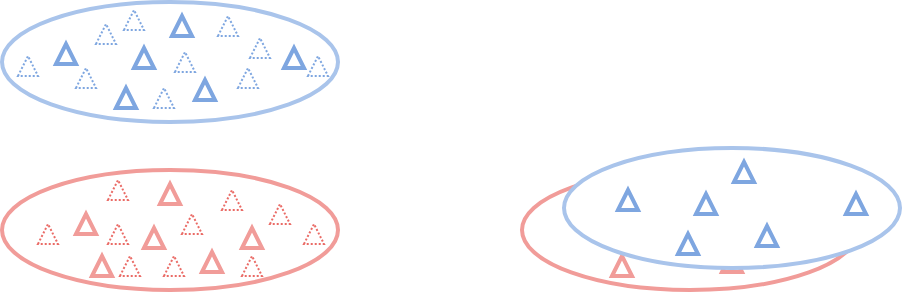 <mxfile version="15.7.3" type="github">
  <diagram id="XLh6PeHuTJk1JMMVZsZq" name="Page-1">
    <mxGraphModel dx="946" dy="614" grid="0" gridSize="10" guides="1" tooltips="1" connect="1" arrows="1" fold="1" page="1" pageScale="1" pageWidth="827" pageHeight="1169" math="0" shadow="0">
      <root>
        <mxCell id="0" />
        <mxCell id="1" parent="0" />
        <mxCell id="B35P_RnnMUQNIVXsbhu0-6" value="" style="ellipse;whiteSpace=wrap;html=1;rotation=0;strokeColor=#F19C99;strokeWidth=2;" vertex="1" parent="1">
          <mxGeometry x="107" y="171" width="168" height="60" as="geometry" />
        </mxCell>
        <mxCell id="B35P_RnnMUQNIVXsbhu0-7" value="" style="ellipse;whiteSpace=wrap;html=1;rotation=0;strokeColor=#A9C4EB;strokeWidth=2;" vertex="1" parent="1">
          <mxGeometry x="107" y="87" width="168" height="60" as="geometry" />
        </mxCell>
        <mxCell id="B35P_RnnMUQNIVXsbhu0-20" value="" style="triangle;whiteSpace=wrap;html=1;strokeColor=#7EA6E0;strokeWidth=1;fillColor=none;rotation=-90;dashed=1;dashPattern=1 1;" vertex="1" parent="1">
          <mxGeometry x="215" y="94" width="10" height="10" as="geometry" />
        </mxCell>
        <mxCell id="B35P_RnnMUQNIVXsbhu0-23" value="" style="triangle;whiteSpace=wrap;html=1;strokeColor=#7EA6E0;strokeWidth=1;fillColor=none;rotation=-90;dashed=1;dashPattern=1 1;" vertex="1" parent="1">
          <mxGeometry x="225" y="120" width="10" height="10" as="geometry" />
        </mxCell>
        <mxCell id="B35P_RnnMUQNIVXsbhu0-24" value="" style="triangle;whiteSpace=wrap;html=1;strokeColor=#7EA6E0;strokeWidth=1;fillColor=none;rotation=-90;dashed=1;dashPattern=1 1;" vertex="1" parent="1">
          <mxGeometry x="193.5" y="112" width="10" height="10" as="geometry" />
        </mxCell>
        <mxCell id="B35P_RnnMUQNIVXsbhu0-25" value="" style="triangle;whiteSpace=wrap;html=1;strokeColor=#7EA6E0;strokeWidth=1;fillColor=none;rotation=-90;dashed=1;dashPattern=1 1;" vertex="1" parent="1">
          <mxGeometry x="183" y="130" width="10" height="10" as="geometry" />
        </mxCell>
        <mxCell id="B35P_RnnMUQNIVXsbhu0-26" value="" style="triangle;whiteSpace=wrap;html=1;strokeColor=#7EA6E0;strokeWidth=1;fillColor=none;rotation=-90;dashed=1;dashPattern=1 1;" vertex="1" parent="1">
          <mxGeometry x="144" y="120" width="10" height="10" as="geometry" />
        </mxCell>
        <mxCell id="B35P_RnnMUQNIVXsbhu0-27" value="" style="triangle;whiteSpace=wrap;html=1;strokeColor=#7EA6E0;strokeWidth=1;fillColor=none;rotation=-90;dashed=1;dashPattern=1 1;" vertex="1" parent="1">
          <mxGeometry x="154" y="98" width="10" height="10" as="geometry" />
        </mxCell>
        <mxCell id="B35P_RnnMUQNIVXsbhu0-28" value="" style="triangle;whiteSpace=wrap;html=1;strokeColor=#7EA6E0;strokeWidth=1;fillColor=none;rotation=-90;dashed=1;dashPattern=1 1;" vertex="1" parent="1">
          <mxGeometry x="168" y="91" width="10" height="10" as="geometry" />
        </mxCell>
        <mxCell id="B35P_RnnMUQNIVXsbhu0-29" value="" style="triangle;whiteSpace=wrap;html=1;strokeColor=#7EA6E0;strokeWidth=1;fillColor=none;rotation=-90;dashed=1;dashPattern=1 1;" vertex="1" parent="1">
          <mxGeometry x="115" y="114" width="10" height="10" as="geometry" />
        </mxCell>
        <mxCell id="B35P_RnnMUQNIVXsbhu0-30" value="" style="triangle;whiteSpace=wrap;html=1;strokeColor=#7EA6E0;strokeWidth=1;fillColor=none;rotation=-90;dashed=1;dashPattern=1 1;" vertex="1" parent="1">
          <mxGeometry x="231" y="105" width="10" height="10" as="geometry" />
        </mxCell>
        <mxCell id="B35P_RnnMUQNIVXsbhu0-31" value="" style="triangle;whiteSpace=wrap;html=1;strokeColor=#7EA6E0;strokeWidth=1;fillColor=none;rotation=-90;dashed=1;dashPattern=1 1;" vertex="1" parent="1">
          <mxGeometry x="260" y="114" width="10" height="10" as="geometry" />
        </mxCell>
        <mxCell id="B35P_RnnMUQNIVXsbhu0-32" value="" style="triangle;whiteSpace=wrap;html=1;strokeColor=#EA6B66;strokeWidth=1;fillColor=none;rotation=-90;dashed=1;dashPattern=1 1;" vertex="1" parent="1">
          <mxGeometry x="217" y="181" width="10" height="10" as="geometry" />
        </mxCell>
        <mxCell id="B35P_RnnMUQNIVXsbhu0-33" value="" style="triangle;whiteSpace=wrap;html=1;strokeColor=#EA6B66;strokeWidth=1;fillColor=none;rotation=-90;dashed=1;dashPattern=1 1;" vertex="1" parent="1">
          <mxGeometry x="241" y="188" width="10" height="10" as="geometry" />
        </mxCell>
        <mxCell id="B35P_RnnMUQNIVXsbhu0-34" value="" style="triangle;whiteSpace=wrap;html=1;strokeColor=#EA6B66;strokeWidth=1;fillColor=none;rotation=-90;dashed=1;dashPattern=1 1;" vertex="1" parent="1">
          <mxGeometry x="258" y="198" width="10" height="10" as="geometry" />
        </mxCell>
        <mxCell id="B35P_RnnMUQNIVXsbhu0-35" value="" style="triangle;whiteSpace=wrap;html=1;strokeColor=#EA6B66;strokeWidth=1;fillColor=none;rotation=-90;dashed=1;dashPattern=1 1;" vertex="1" parent="1">
          <mxGeometry x="227" y="214" width="10" height="10" as="geometry" />
        </mxCell>
        <mxCell id="B35P_RnnMUQNIVXsbhu0-36" value="" style="triangle;whiteSpace=wrap;html=1;strokeColor=#EA6B66;strokeWidth=1;fillColor=none;rotation=-90;dashed=1;dashPattern=1 1;" vertex="1" parent="1">
          <mxGeometry x="197" y="193" width="10" height="10" as="geometry" />
        </mxCell>
        <mxCell id="B35P_RnnMUQNIVXsbhu0-38" value="" style="triangle;whiteSpace=wrap;html=1;strokeColor=#EA6B66;strokeWidth=1;fillColor=none;rotation=-90;dashed=1;dashPattern=1 1;" vertex="1" parent="1">
          <mxGeometry x="188" y="214" width="10" height="10" as="geometry" />
        </mxCell>
        <mxCell id="B35P_RnnMUQNIVXsbhu0-39" value="" style="triangle;whiteSpace=wrap;html=1;strokeColor=#EA6B66;strokeWidth=1;fillColor=none;rotation=-90;dashed=1;dashPattern=1 1;" vertex="1" parent="1">
          <mxGeometry x="125" y="198" width="10" height="10" as="geometry" />
        </mxCell>
        <mxCell id="B35P_RnnMUQNIVXsbhu0-40" value="" style="triangle;whiteSpace=wrap;html=1;strokeColor=#EA6B66;strokeWidth=1;fillColor=none;rotation=-90;dashed=1;dashPattern=1 1;" vertex="1" parent="1">
          <mxGeometry x="160" y="176" width="10" height="10" as="geometry" />
        </mxCell>
        <mxCell id="B35P_RnnMUQNIVXsbhu0-41" value="" style="triangle;whiteSpace=wrap;html=1;strokeColor=#EA6B66;strokeWidth=1;fillColor=none;rotation=-90;dashed=1;dashPattern=1 1;" vertex="1" parent="1">
          <mxGeometry x="166" y="214" width="10" height="10" as="geometry" />
        </mxCell>
        <mxCell id="B35P_RnnMUQNIVXsbhu0-42" value="" style="triangle;whiteSpace=wrap;html=1;strokeColor=#EA6B66;strokeWidth=1;fillColor=none;rotation=-90;dashed=1;dashPattern=1 1;" vertex="1" parent="1">
          <mxGeometry x="160" y="198" width="10" height="10" as="geometry" />
        </mxCell>
        <mxCell id="B35P_RnnMUQNIVXsbhu0-46" value="" style="triangle;whiteSpace=wrap;html=1;strokeColor=#7EA6E0;strokeWidth=2;fillColor=none;rotation=-90;" vertex="1" parent="1">
          <mxGeometry x="134" y="108" width="10" height="10" as="geometry" />
        </mxCell>
        <mxCell id="B35P_RnnMUQNIVXsbhu0-47" value="" style="triangle;whiteSpace=wrap;html=1;strokeColor=#7EA6E0;strokeWidth=2;fillColor=none;rotation=-90;" vertex="1" parent="1">
          <mxGeometry x="192" y="94" width="10" height="10" as="geometry" />
        </mxCell>
        <mxCell id="B35P_RnnMUQNIVXsbhu0-48" value="" style="triangle;whiteSpace=wrap;html=1;strokeColor=#7EA6E0;strokeWidth=2;fillColor=none;rotation=-90;" vertex="1" parent="1">
          <mxGeometry x="173" y="110" width="10" height="10" as="geometry" />
        </mxCell>
        <mxCell id="B35P_RnnMUQNIVXsbhu0-49" value="" style="triangle;whiteSpace=wrap;html=1;strokeColor=#7EA6E0;strokeWidth=2;fillColor=none;rotation=-90;" vertex="1" parent="1">
          <mxGeometry x="164" y="130" width="10" height="10" as="geometry" />
        </mxCell>
        <mxCell id="B35P_RnnMUQNIVXsbhu0-51" value="" style="triangle;whiteSpace=wrap;html=1;strokeColor=#7EA6E0;strokeWidth=2;fillColor=none;rotation=-90;" vertex="1" parent="1">
          <mxGeometry x="203.5" y="126" width="10" height="10" as="geometry" />
        </mxCell>
        <mxCell id="B35P_RnnMUQNIVXsbhu0-52" value="" style="triangle;whiteSpace=wrap;html=1;strokeColor=#7EA6E0;strokeWidth=2;fillColor=none;rotation=-90;" vertex="1" parent="1">
          <mxGeometry x="248" y="110" width="10" height="10" as="geometry" />
        </mxCell>
        <mxCell id="B35P_RnnMUQNIVXsbhu0-55" value="" style="triangle;whiteSpace=wrap;html=1;strokeColor=#F19C99;strokeWidth=2;fillColor=none;rotation=-90;" vertex="1" parent="1">
          <mxGeometry x="144" y="193" width="10" height="10" as="geometry" />
        </mxCell>
        <mxCell id="B35P_RnnMUQNIVXsbhu0-56" value="" style="triangle;whiteSpace=wrap;html=1;strokeColor=#F19C99;strokeWidth=2;fillColor=none;rotation=-90;" vertex="1" parent="1">
          <mxGeometry x="152" y="214" width="10" height="10" as="geometry" />
        </mxCell>
        <mxCell id="B35P_RnnMUQNIVXsbhu0-57" value="" style="triangle;whiteSpace=wrap;html=1;strokeColor=#F19C99;strokeWidth=2;fillColor=none;rotation=-90;" vertex="1" parent="1">
          <mxGeometry x="186" y="178" width="10" height="10" as="geometry" />
        </mxCell>
        <mxCell id="B35P_RnnMUQNIVXsbhu0-59" value="" style="triangle;whiteSpace=wrap;html=1;strokeColor=#F19C99;strokeWidth=2;fillColor=none;rotation=-90;" vertex="1" parent="1">
          <mxGeometry x="178" y="200" width="10" height="10" as="geometry" />
        </mxCell>
        <mxCell id="B35P_RnnMUQNIVXsbhu0-60" value="" style="triangle;whiteSpace=wrap;html=1;strokeColor=#F19C99;strokeWidth=2;fillColor=none;rotation=-90;" vertex="1" parent="1">
          <mxGeometry x="207" y="212" width="10" height="10" as="geometry" />
        </mxCell>
        <mxCell id="B35P_RnnMUQNIVXsbhu0-61" value="" style="triangle;whiteSpace=wrap;html=1;strokeColor=#F19C99;strokeWidth=2;fillColor=none;rotation=-90;" vertex="1" parent="1">
          <mxGeometry x="227" y="200" width="10" height="10" as="geometry" />
        </mxCell>
        <mxCell id="B35P_RnnMUQNIVXsbhu0-102" value="" style="group" vertex="1" connectable="0" parent="1">
          <mxGeometry x="367" y="171" width="189" height="60" as="geometry" />
        </mxCell>
        <mxCell id="B35P_RnnMUQNIVXsbhu0-66" value="" style="ellipse;whiteSpace=wrap;html=1;rotation=0;strokeColor=#F19C99;strokeWidth=2;" vertex="1" parent="B35P_RnnMUQNIVXsbhu0-102">
          <mxGeometry width="168" height="60" as="geometry" />
        </mxCell>
        <mxCell id="B35P_RnnMUQNIVXsbhu0-94" value="" style="triangle;whiteSpace=wrap;html=1;strokeColor=#F19C99;strokeWidth=2;fillColor=none;rotation=-90;" vertex="1" parent="B35P_RnnMUQNIVXsbhu0-102">
          <mxGeometry x="37" y="22" width="10" height="10" as="geometry" />
        </mxCell>
        <mxCell id="B35P_RnnMUQNIVXsbhu0-95" value="" style="triangle;whiteSpace=wrap;html=1;strokeColor=#F19C99;strokeWidth=2;fillColor=none;rotation=-90;" vertex="1" parent="B35P_RnnMUQNIVXsbhu0-102">
          <mxGeometry x="45" y="43" width="10" height="10" as="geometry" />
        </mxCell>
        <mxCell id="B35P_RnnMUQNIVXsbhu0-96" value="" style="triangle;whiteSpace=wrap;html=1;strokeColor=#F19C99;strokeWidth=2;fillColor=none;rotation=-90;" vertex="1" parent="B35P_RnnMUQNIVXsbhu0-102">
          <mxGeometry x="79" y="7" width="10" height="10" as="geometry" />
        </mxCell>
        <mxCell id="B35P_RnnMUQNIVXsbhu0-97" value="" style="triangle;whiteSpace=wrap;html=1;strokeColor=#F19C99;strokeWidth=2;fillColor=none;rotation=-90;" vertex="1" parent="B35P_RnnMUQNIVXsbhu0-102">
          <mxGeometry x="71" y="29" width="10" height="10" as="geometry" />
        </mxCell>
        <mxCell id="B35P_RnnMUQNIVXsbhu0-98" value="" style="triangle;whiteSpace=wrap;html=1;strokeColor=#F19C99;strokeWidth=2;fillColor=none;rotation=-90;" vertex="1" parent="B35P_RnnMUQNIVXsbhu0-102">
          <mxGeometry x="100" y="41" width="10" height="10" as="geometry" />
        </mxCell>
        <mxCell id="B35P_RnnMUQNIVXsbhu0-99" value="" style="triangle;whiteSpace=wrap;html=1;strokeColor=#F19C99;strokeWidth=2;fillColor=none;rotation=-90;" vertex="1" parent="B35P_RnnMUQNIVXsbhu0-102">
          <mxGeometry x="120" y="29" width="10" height="10" as="geometry" />
        </mxCell>
        <mxCell id="B35P_RnnMUQNIVXsbhu0-101" value="" style="group;" vertex="1" connectable="0" parent="B35P_RnnMUQNIVXsbhu0-102">
          <mxGeometry x="21" y="-11" width="168" height="60" as="geometry" />
        </mxCell>
        <mxCell id="B35P_RnnMUQNIVXsbhu0-67" value="" style="ellipse;whiteSpace=wrap;html=1;rotation=0;strokeColor=#A9C4EB;strokeWidth=2;" vertex="1" parent="B35P_RnnMUQNIVXsbhu0-101">
          <mxGeometry width="168" height="60" as="geometry" />
        </mxCell>
        <mxCell id="B35P_RnnMUQNIVXsbhu0-88" value="" style="triangle;whiteSpace=wrap;html=1;strokeColor=#7EA6E0;strokeWidth=2;fillColor=none;rotation=-90;" vertex="1" parent="B35P_RnnMUQNIVXsbhu0-101">
          <mxGeometry x="27" y="21" width="10" height="10" as="geometry" />
        </mxCell>
        <mxCell id="B35P_RnnMUQNIVXsbhu0-89" value="" style="triangle;whiteSpace=wrap;html=1;strokeColor=#7EA6E0;strokeWidth=2;fillColor=none;rotation=-90;" vertex="1" parent="B35P_RnnMUQNIVXsbhu0-101">
          <mxGeometry x="85" y="7" width="10" height="10" as="geometry" />
        </mxCell>
        <mxCell id="B35P_RnnMUQNIVXsbhu0-90" value="" style="triangle;whiteSpace=wrap;html=1;strokeColor=#7EA6E0;strokeWidth=2;fillColor=none;rotation=-90;" vertex="1" parent="B35P_RnnMUQNIVXsbhu0-101">
          <mxGeometry x="66" y="23" width="10" height="10" as="geometry" />
        </mxCell>
        <mxCell id="B35P_RnnMUQNIVXsbhu0-91" value="" style="triangle;whiteSpace=wrap;html=1;strokeColor=#7EA6E0;strokeWidth=2;fillColor=none;rotation=-90;" vertex="1" parent="B35P_RnnMUQNIVXsbhu0-101">
          <mxGeometry x="57" y="43" width="10" height="10" as="geometry" />
        </mxCell>
        <mxCell id="B35P_RnnMUQNIVXsbhu0-92" value="" style="triangle;whiteSpace=wrap;html=1;strokeColor=#7EA6E0;strokeWidth=2;fillColor=none;rotation=-90;" vertex="1" parent="B35P_RnnMUQNIVXsbhu0-101">
          <mxGeometry x="96.5" y="39" width="10" height="10" as="geometry" />
        </mxCell>
        <mxCell id="B35P_RnnMUQNIVXsbhu0-93" value="" style="triangle;whiteSpace=wrap;html=1;strokeColor=#7EA6E0;strokeWidth=2;fillColor=none;rotation=-90;" vertex="1" parent="B35P_RnnMUQNIVXsbhu0-101">
          <mxGeometry x="141" y="23" width="10" height="10" as="geometry" />
        </mxCell>
      </root>
    </mxGraphModel>
  </diagram>
</mxfile>
